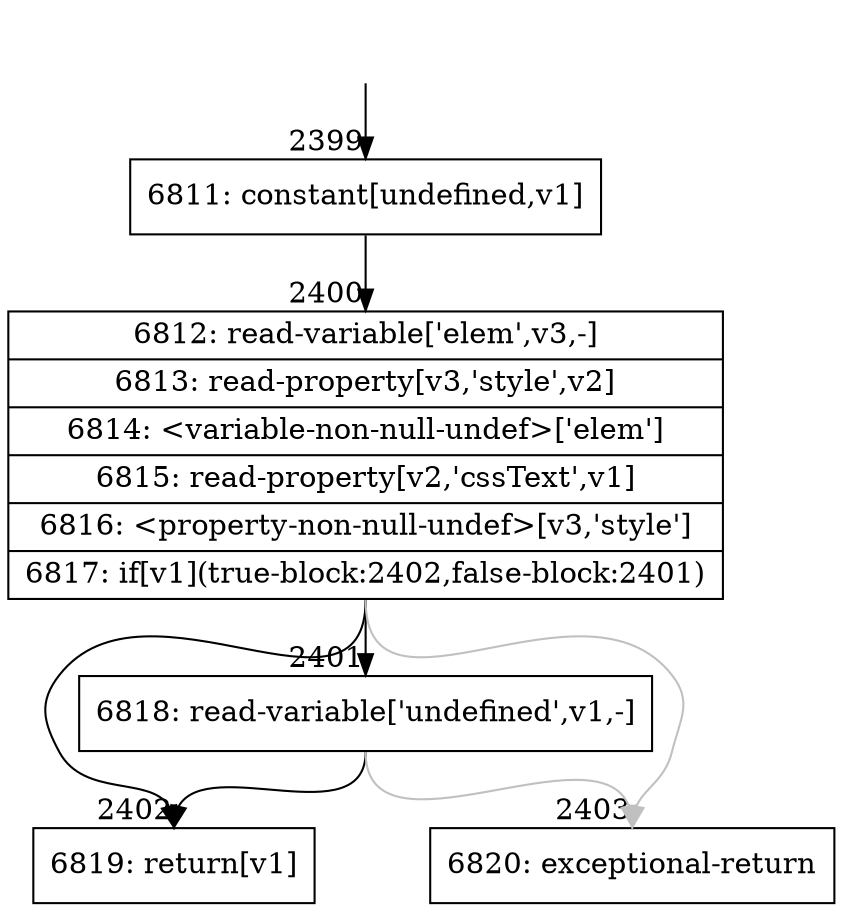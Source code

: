 digraph {
rankdir="TD"
BB_entry163[shape=none,label=""];
BB_entry163 -> BB2399 [tailport=s, headport=n, headlabel="    2399"]
BB2399 [shape=record label="{6811: constant[undefined,v1]}" ] 
BB2399 -> BB2400 [tailport=s, headport=n, headlabel="      2400"]
BB2400 [shape=record label="{6812: read-variable['elem',v3,-]|6813: read-property[v3,'style',v2]|6814: \<variable-non-null-undef\>['elem']|6815: read-property[v2,'cssText',v1]|6816: \<property-non-null-undef\>[v3,'style']|6817: if[v1](true-block:2402,false-block:2401)}" ] 
BB2400 -> BB2402 [tailport=s, headport=n, headlabel="      2402"]
BB2400 -> BB2401 [tailport=s, headport=n, headlabel="      2401"]
BB2400 -> BB2403 [tailport=s, headport=n, color=gray, headlabel="      2403"]
BB2401 [shape=record label="{6818: read-variable['undefined',v1,-]}" ] 
BB2401 -> BB2402 [tailport=s, headport=n]
BB2401 -> BB2403 [tailport=s, headport=n, color=gray]
BB2402 [shape=record label="{6819: return[v1]}" ] 
BB2403 [shape=record label="{6820: exceptional-return}" ] 
}
